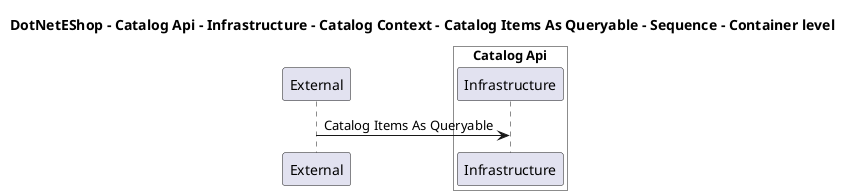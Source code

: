 @startuml

title DotNetEShop - Catalog Api - Infrastructure - Catalog Context - Catalog Items As Queryable - Sequence - Container level

participant "External" as C4InterFlow.SoftwareSystems.ExternalSystem

box "Catalog Api" #White
    participant "Infrastructure" as DotNetEShop.SoftwareSystems.CatalogApi.Containers.Infrastructure
end box


C4InterFlow.SoftwareSystems.ExternalSystem -> DotNetEShop.SoftwareSystems.CatalogApi.Containers.Infrastructure : Catalog Items As Queryable


@enduml
